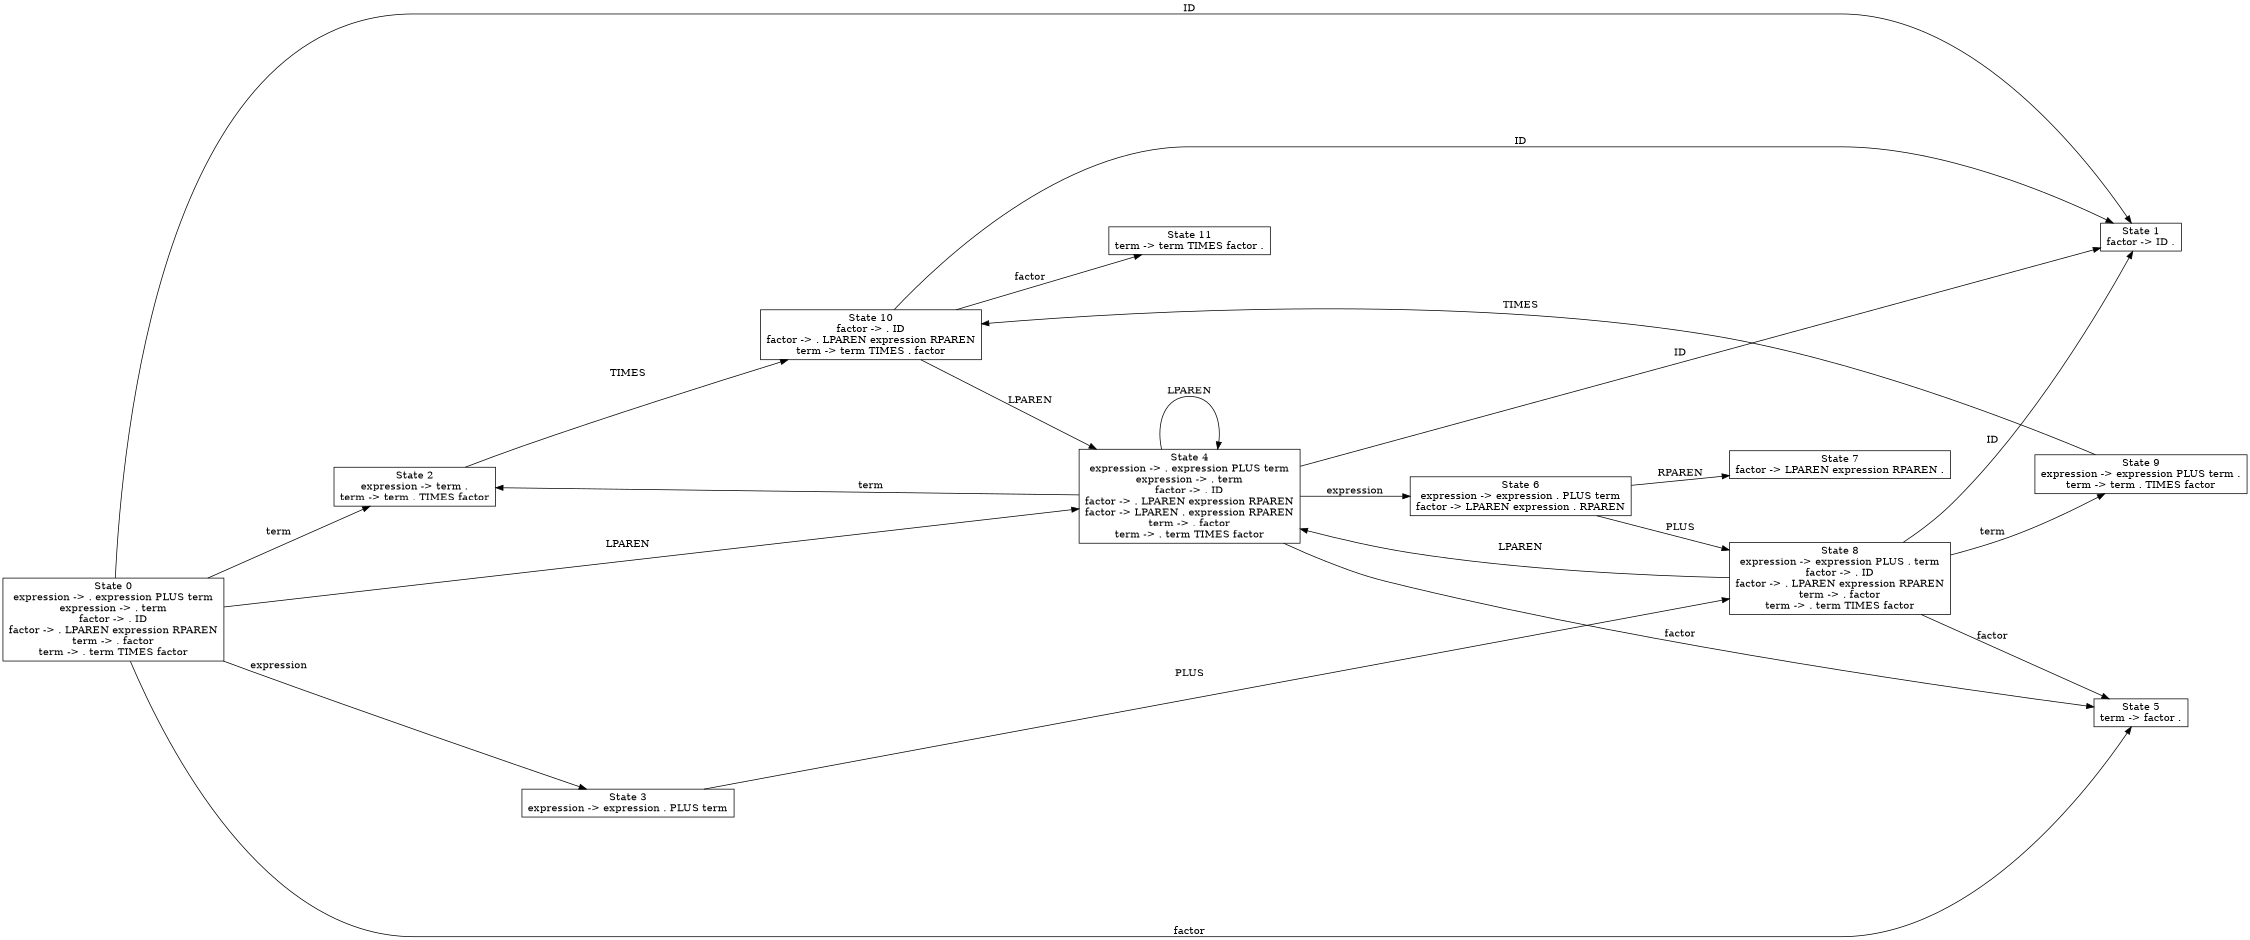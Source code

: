 digraph LR0 {
	rankdir=LR size="15,10"
	fontsize=14
	ranksep=1
	nodesep=1
	0 [label="State 0
expression -> . expression PLUS term
expression -> . term
factor -> . ID
factor -> . LPAREN expression RPAREN
term -> . factor
term -> . term TIMES factor" shape=rectangle]
	1 [label="State 1
factor -> ID ." shape=rectangle]
	2 [label="State 2
expression -> term .
term -> term . TIMES factor" shape=rectangle]
	3 [label="State 3
expression -> expression . PLUS term" shape=rectangle]
	4 [label="State 4
expression -> . expression PLUS term
expression -> . term
factor -> . ID
factor -> . LPAREN expression RPAREN
factor -> LPAREN . expression RPAREN
term -> . factor
term -> . term TIMES factor" shape=rectangle]
	5 [label="State 5
term -> factor ." shape=rectangle]
	6 [label="State 6
expression -> expression . PLUS term
factor -> LPAREN expression . RPAREN" shape=rectangle]
	7 [label="State 7
factor -> LPAREN expression RPAREN ." shape=rectangle]
	8 [label="State 8
expression -> expression PLUS . term
factor -> . ID
factor -> . LPAREN expression RPAREN
term -> . factor
term -> . term TIMES factor" shape=rectangle]
	9 [label="State 9
expression -> expression PLUS term .
term -> term . TIMES factor" shape=rectangle]
	10 [label="State 10
factor -> . ID
factor -> . LPAREN expression RPAREN
term -> term TIMES . factor" shape=rectangle]
	11 [label="State 11
term -> term TIMES factor ." shape=rectangle]
	0 -> 1 [label=ID]
	0 -> 4 [label=LPAREN]
	0 -> 3 [label=expression]
	0 -> 5 [label=factor]
	0 -> 2 [label=term]
	2 -> 10 [label=TIMES]
	3 -> 8 [label=PLUS]
	4 -> 1 [label=ID]
	4 -> 4 [label=LPAREN]
	4 -> 6 [label=expression]
	4 -> 5 [label=factor]
	4 -> 2 [label=term]
	6 -> 8 [label=PLUS]
	6 -> 7 [label=RPAREN]
	8 -> 1 [label=ID]
	8 -> 4 [label=LPAREN]
	8 -> 5 [label=factor]
	8 -> 9 [label=term]
	9 -> 10 [label=TIMES]
	10 -> 1 [label=ID]
	10 -> 4 [label=LPAREN]
	10 -> 11 [label=factor]
}
